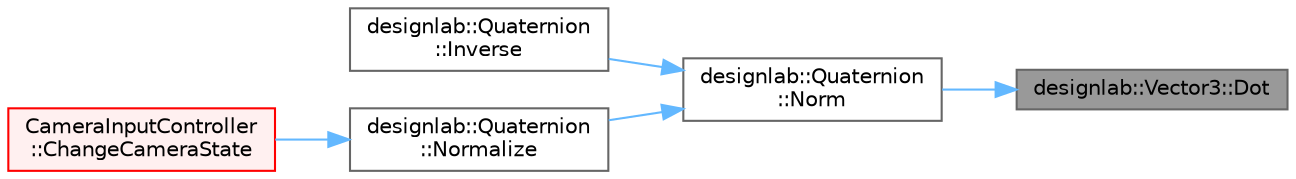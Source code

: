 digraph "designlab::Vector3::Dot"
{
 // LATEX_PDF_SIZE
  bgcolor="transparent";
  edge [fontname=Helvetica,fontsize=10,labelfontname=Helvetica,labelfontsize=10];
  node [fontname=Helvetica,fontsize=10,shape=box,height=0.2,width=0.4];
  rankdir="RL";
  Node1 [id="Node000001",label="designlab::Vector3::Dot",height=0.2,width=0.4,color="gray40", fillcolor="grey60", style="filled", fontcolor="black",tooltip="自分・引数 の内積の結果を返す．"];
  Node1 -> Node2 [id="edge1_Node000001_Node000002",dir="back",color="steelblue1",style="solid",tooltip=" "];
  Node2 [id="Node000002",label="designlab::Quaternion\l::Norm",height=0.2,width=0.4,color="grey40", fillcolor="white", style="filled",URL="$structdesignlab_1_1_quaternion.html#ad3832c1faaa1394601a665afc2a16f7e",tooltip="クォータニオンのノルムを返す   ノルムとは，ベクトルの大きさのこと．クォータニオンのノルムは，w^2 + x^2 + y^2 + z^2 で求められる"];
  Node2 -> Node3 [id="edge2_Node000002_Node000003",dir="back",color="steelblue1",style="solid",tooltip=" "];
  Node3 [id="Node000003",label="designlab::Quaternion\l::Inverse",height=0.2,width=0.4,color="grey40", fillcolor="white", style="filled",URL="$structdesignlab_1_1_quaternion.html#a5e17d48809b4339ee959c2119a106726",tooltip="クォータニオンの逆数を返す   クォータニオンqの逆数q^-1は，qの共役をノルムで割ったもの"];
  Node2 -> Node4 [id="edge3_Node000002_Node000004",dir="back",color="steelblue1",style="solid",tooltip=" "];
  Node4 [id="Node000004",label="designlab::Quaternion\l::Normalize",height=0.2,width=0.4,color="grey40", fillcolor="white", style="filled",URL="$structdesignlab_1_1_quaternion.html#a7e53e5872a5a39da9cb6ca40a0c6e91a",tooltip="正規化したクォータニオンを返す   クォータニオンの正規化とは，ノルムを1にすること．   クォータニオンqの正規化は，q / |q| で求められる"];
  Node4 -> Node5 [id="edge4_Node000004_Node000005",dir="back",color="steelblue1",style="solid",tooltip=" "];
  Node5 [id="Node000005",label="CameraInputController\l::ChangeCameraState",height=0.2,width=0.4,color="red", fillcolor="#FFF0F0", style="filled",URL="$class_camera_input_controller.html#a56c0dbc23365b09d5d0c0349e880e16f",tooltip="キー入力でカメラを動かす．   基本的には毎フレーム呼び出す"];
}
